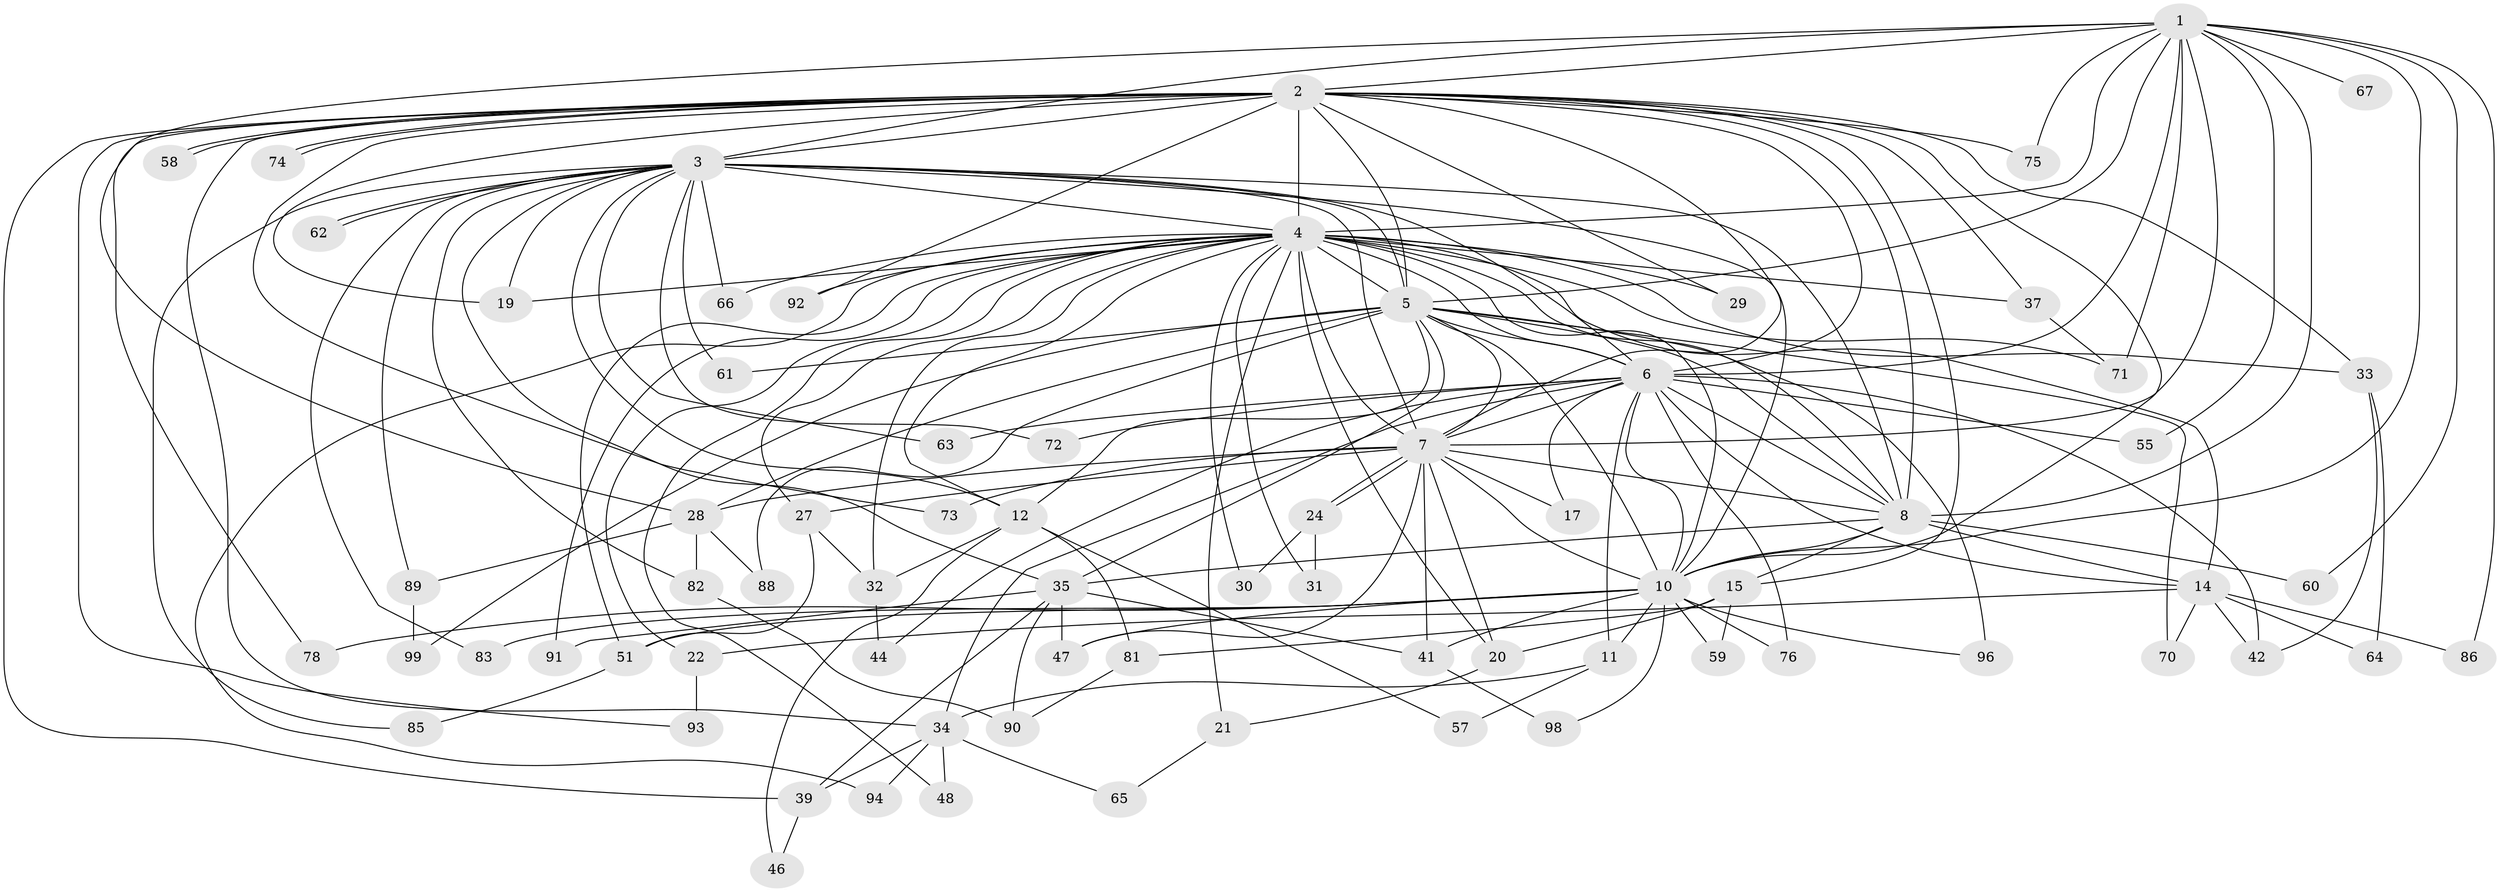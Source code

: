 // original degree distribution, {17: 0.020202020202020204, 27: 0.010101010101010102, 26: 0.010101010101010102, 18: 0.010101010101010102, 20: 0.020202020202020204, 19: 0.010101010101010102, 15: 0.010101010101010102, 24: 0.010101010101010102, 3: 0.18181818181818182, 4: 0.09090909090909091, 7: 0.020202020202020204, 6: 0.010101010101010102, 2: 0.5454545454545454, 5: 0.050505050505050504}
// Generated by graph-tools (version 1.1) at 2025/41/03/06/25 10:41:33]
// undirected, 72 vertices, 176 edges
graph export_dot {
graph [start="1"]
  node [color=gray90,style=filled];
  1 [super="+18"];
  2 [super="+26"];
  3 [super="+25"];
  4 [super="+9"];
  5 [super="+16"];
  6 [super="+80"];
  7 [super="+69"];
  8 [super="+84"];
  10 [super="+13"];
  11 [super="+23"];
  12 [super="+40"];
  14 [super="+49"];
  15 [super="+50"];
  17;
  19 [super="+45"];
  20 [super="+43"];
  21;
  22;
  24;
  27 [super="+54"];
  28 [super="+36"];
  29;
  30;
  31;
  32 [super="+87"];
  33;
  34 [super="+56"];
  35 [super="+38"];
  37 [super="+97"];
  39 [super="+79"];
  41 [super="+68"];
  42 [super="+52"];
  44;
  46;
  47 [super="+77"];
  48;
  51 [super="+53"];
  55;
  57;
  58;
  59;
  60;
  61;
  62;
  63;
  64;
  65;
  66;
  67;
  70;
  71;
  72;
  73;
  74;
  75;
  76;
  78;
  81 [super="+95"];
  82;
  83;
  85;
  86;
  88;
  89;
  90;
  91;
  92;
  93;
  94;
  96;
  98;
  99;
  1 -- 2;
  1 -- 3;
  1 -- 4 [weight=3];
  1 -- 5;
  1 -- 6;
  1 -- 7;
  1 -- 8;
  1 -- 10;
  1 -- 55;
  1 -- 60;
  1 -- 67 [weight=2];
  1 -- 71;
  1 -- 75;
  1 -- 86;
  1 -- 28;
  2 -- 3;
  2 -- 4 [weight=2];
  2 -- 5;
  2 -- 6;
  2 -- 7;
  2 -- 8;
  2 -- 10;
  2 -- 15;
  2 -- 19;
  2 -- 29;
  2 -- 33;
  2 -- 34;
  2 -- 37;
  2 -- 39;
  2 -- 58;
  2 -- 58;
  2 -- 73;
  2 -- 74;
  2 -- 74;
  2 -- 75;
  2 -- 78;
  2 -- 92;
  2 -- 93;
  3 -- 4 [weight=2];
  3 -- 5;
  3 -- 6;
  3 -- 7 [weight=2];
  3 -- 8;
  3 -- 10 [weight=2];
  3 -- 12;
  3 -- 19;
  3 -- 35;
  3 -- 61;
  3 -- 62;
  3 -- 62;
  3 -- 63;
  3 -- 66;
  3 -- 72;
  3 -- 82;
  3 -- 83;
  3 -- 85;
  3 -- 89;
  4 -- 5 [weight=3];
  4 -- 6 [weight=3];
  4 -- 7 [weight=2];
  4 -- 8 [weight=3];
  4 -- 10 [weight=2];
  4 -- 21;
  4 -- 27;
  4 -- 29;
  4 -- 30;
  4 -- 51;
  4 -- 66;
  4 -- 92;
  4 -- 71;
  4 -- 22;
  4 -- 91;
  4 -- 94;
  4 -- 31;
  4 -- 32;
  4 -- 33;
  4 -- 37;
  4 -- 48;
  4 -- 12;
  4 -- 19;
  4 -- 14;
  4 -- 20;
  5 -- 6;
  5 -- 7;
  5 -- 8;
  5 -- 10;
  5 -- 12;
  5 -- 28;
  5 -- 61;
  5 -- 70;
  5 -- 88;
  5 -- 96;
  5 -- 99;
  5 -- 35;
  6 -- 7;
  6 -- 8;
  6 -- 10;
  6 -- 11;
  6 -- 14;
  6 -- 17;
  6 -- 34;
  6 -- 42;
  6 -- 44;
  6 -- 55;
  6 -- 63;
  6 -- 72;
  6 -- 76;
  7 -- 8;
  7 -- 10;
  7 -- 17;
  7 -- 20;
  7 -- 24;
  7 -- 24;
  7 -- 27;
  7 -- 28;
  7 -- 41;
  7 -- 73;
  7 -- 47;
  8 -- 10;
  8 -- 14;
  8 -- 15 [weight=2];
  8 -- 60;
  8 -- 35;
  10 -- 11 [weight=2];
  10 -- 47;
  10 -- 51 [weight=2];
  10 -- 76;
  10 -- 78;
  10 -- 83;
  10 -- 96;
  10 -- 98;
  10 -- 41;
  10 -- 59;
  11 -- 57;
  11 -- 34;
  12 -- 81;
  12 -- 57;
  12 -- 46;
  12 -- 32;
  14 -- 22;
  14 -- 42;
  14 -- 64;
  14 -- 86;
  14 -- 70;
  15 -- 20;
  15 -- 59;
  15 -- 81;
  20 -- 21;
  21 -- 65;
  22 -- 93;
  24 -- 30;
  24 -- 31;
  27 -- 32;
  27 -- 51;
  28 -- 82;
  28 -- 88;
  28 -- 89;
  32 -- 44;
  33 -- 64;
  33 -- 42;
  34 -- 48;
  34 -- 65;
  34 -- 94;
  34 -- 39;
  35 -- 47;
  35 -- 39;
  35 -- 90;
  35 -- 91;
  35 -- 41;
  37 -- 71;
  39 -- 46;
  41 -- 98;
  51 -- 85;
  81 -- 90;
  82 -- 90;
  89 -- 99;
}
